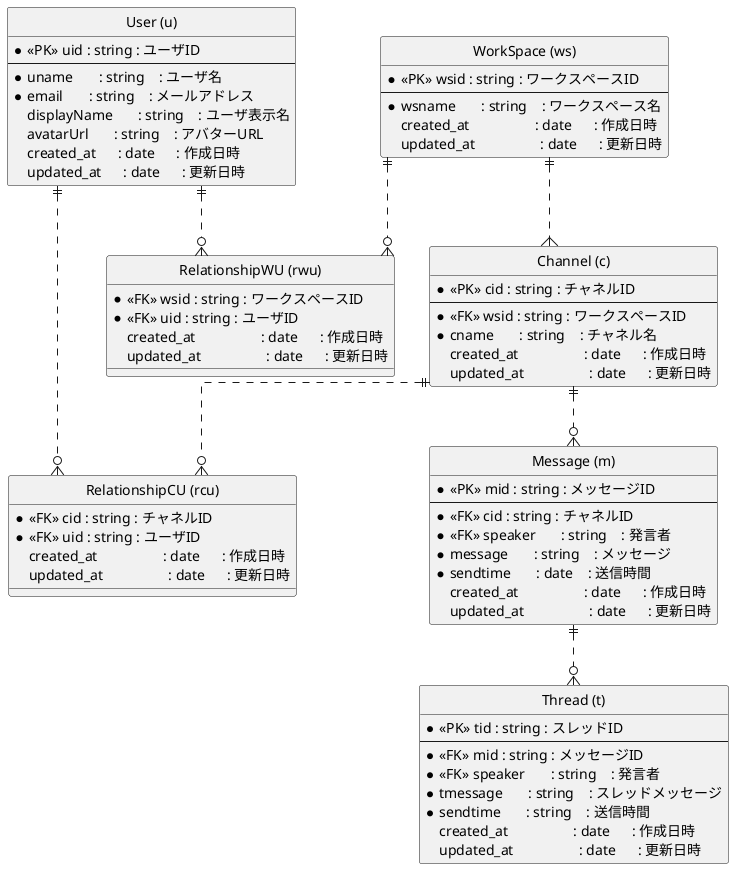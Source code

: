 @startuml chatapp
 hide circle
 skinparam linetype ortho

 entity "User (u)" as u {
     * <<PK>> uid : string : ユーザID
     --
     * uname       : string    : ユーザ名
     * email       : string    : メールアドレス
     displayName       : string    : ユーザ表示名
     avatarUrl       : string    : アバターURL
     created_at      : date      : 作成日時
     updated_at      : date      : 更新日時
 }
 
 entity "WorkSpace (ws)" as ws {
     * <<PK>> wsid : string : ワークスペースID
     --
     * wsname       : string    : ワークスペース名
     created_at                  : date      : 作成日時
     updated_at                  : date      : 更新日時
 }

entity "Channel (c)" as c {
     * <<PK>> cid : string : チャネルID
     --
     * <<FK>> wsid : string : ワークスペースID
     * cname       : string    : チャネル名
     created_at                  : date      : 作成日時
     updated_at                  : date      : 更新日時
 }

entity "Message (m)" as m {
     * <<PK>> mid : string : メッセージID
     --
     * <<FK>> cid : string : チャネルID
     * <<FK>> speaker       : string    : 発言者
     * message       : string    : メッセージ
     * sendtime       : date    : 送信時間
     created_at                  : date      : 作成日時
     updated_at                  : date      : 更新日時
 }

entity "Thread (t)" as t {
     * <<PK>> tid : string : スレッドID
     --
     * <<FK>> mid : string : メッセージID
     * <<FK>> speaker       : string    : 発言者
     * tmessage       : string    : スレッドメッセージ
     * sendtime       : string    : 送信時間
     created_at                  : date      : 作成日時
     updated_at                  : date      : 更新日時
 }

entity "RelationshipWU (rwu)" as rwu {
     * <<FK>> wsid : string : ワークスペースID
     * <<FK>> uid : string : ユーザID
     created_at                  : date      : 作成日時
     updated_at                  : date      : 更新日時
 }

entity "RelationshipCU (rcu)" as rcu {
     * <<FK>> cid : string : チャネルID
     * <<FK>> uid : string : ユーザID
     created_at                  : date      : 作成日時
     updated_at                  : date      : 更新日時
 }

 ws ||..{ c
 c ||..o{ m
 m ||..o{ t
 ws ||..o{ rwu
 u ||..o{ rwu
 c ||..o{ rcu
 u ||..o{ rcu

 @enduml